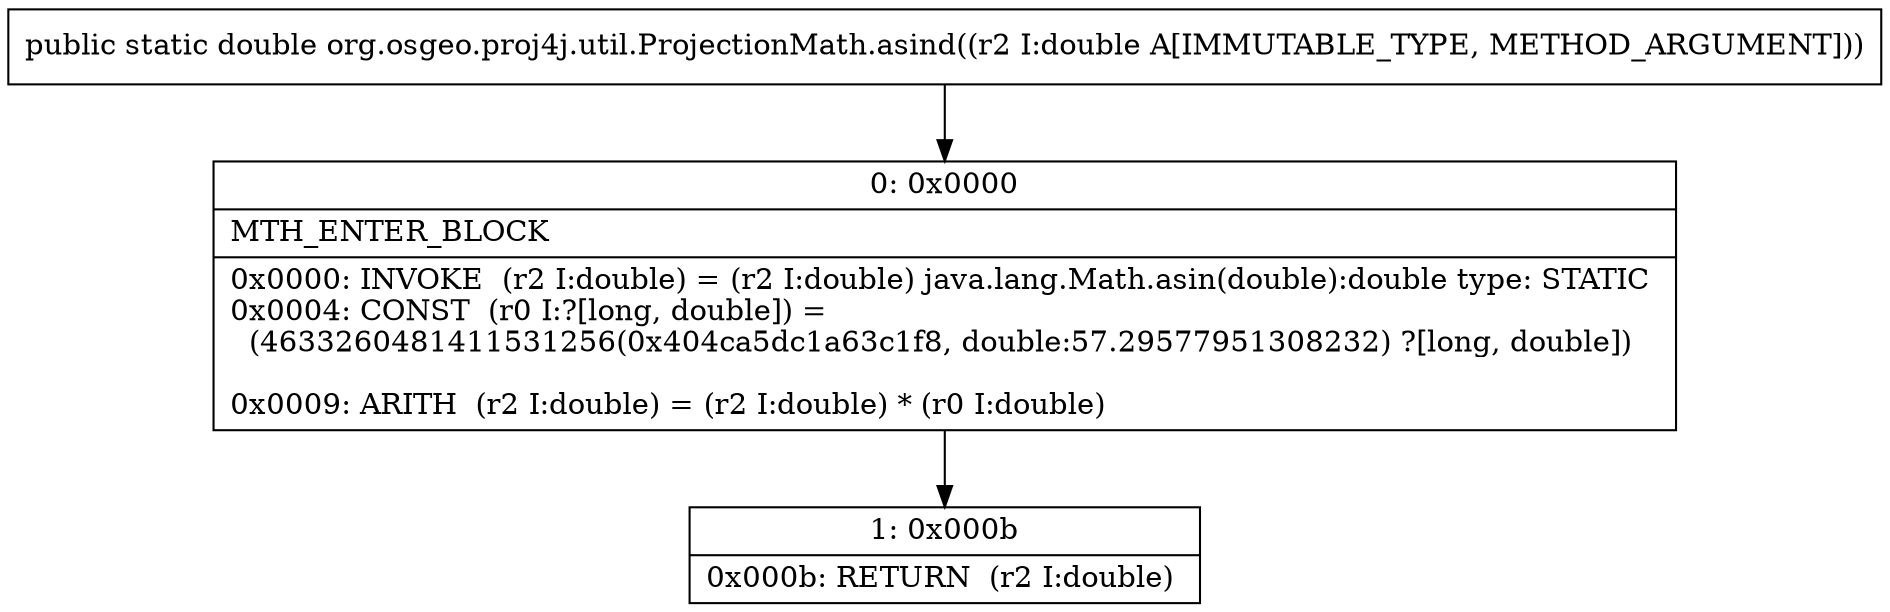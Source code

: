 digraph "CFG fororg.osgeo.proj4j.util.ProjectionMath.asind(D)D" {
Node_0 [shape=record,label="{0\:\ 0x0000|MTH_ENTER_BLOCK\l|0x0000: INVOKE  (r2 I:double) = (r2 I:double) java.lang.Math.asin(double):double type: STATIC \l0x0004: CONST  (r0 I:?[long, double]) = \l  (4633260481411531256(0x404ca5dc1a63c1f8, double:57.29577951308232) ?[long, double])\l \l0x0009: ARITH  (r2 I:double) = (r2 I:double) * (r0 I:double) \l}"];
Node_1 [shape=record,label="{1\:\ 0x000b|0x000b: RETURN  (r2 I:double) \l}"];
MethodNode[shape=record,label="{public static double org.osgeo.proj4j.util.ProjectionMath.asind((r2 I:double A[IMMUTABLE_TYPE, METHOD_ARGUMENT])) }"];
MethodNode -> Node_0;
Node_0 -> Node_1;
}

